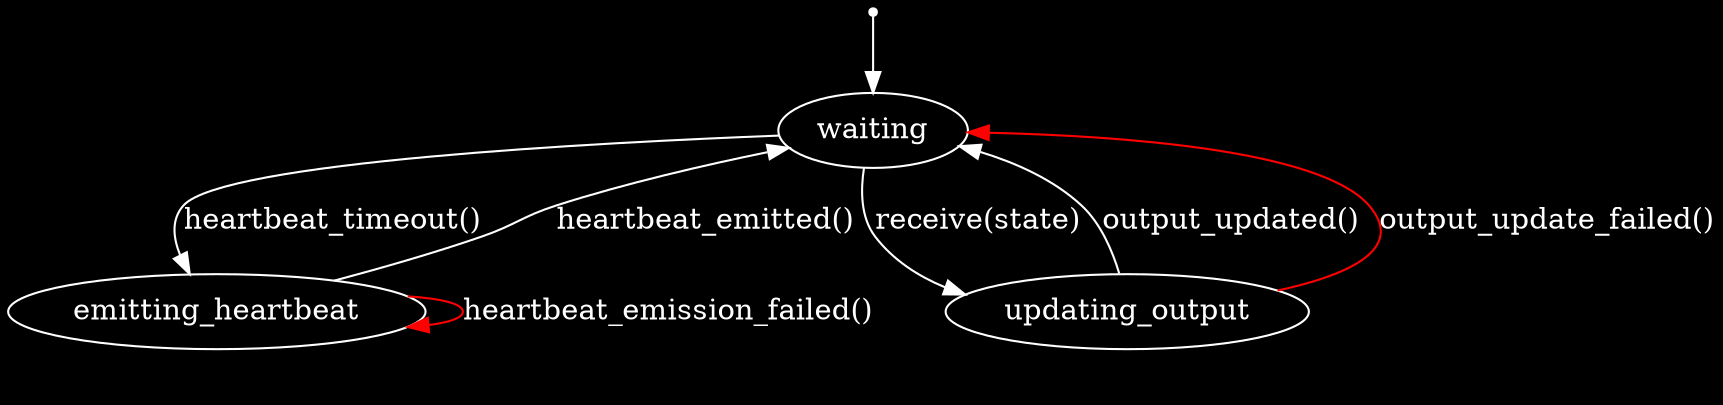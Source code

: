#!/usr/bin/dot
digraph {
	label = "display state machine"
	bgcolor = black
	color = white
	node [
		color = white
		fontcolor = white
		fillcolor = white
	]
	edge [
		color = white
		fontcolor = white
	]
	levels = 3

	init[shape=point]
	init -> waiting

	waiting -> emitting_heartbeat [label="heartbeat_timeout()"]
	waiting -> updating_output [label="receive(state)"]

	emitting_heartbeat -> waiting [label="heartbeat_emitted()"]
	emitting_heartbeat -> emitting_heartbeat [color=red, label="heartbeat_emission_failed()"]

	updating_output -> waiting [label="output_updated()"]
	updating_output -> waiting [color=red, label="output_update_failed()"]
}
